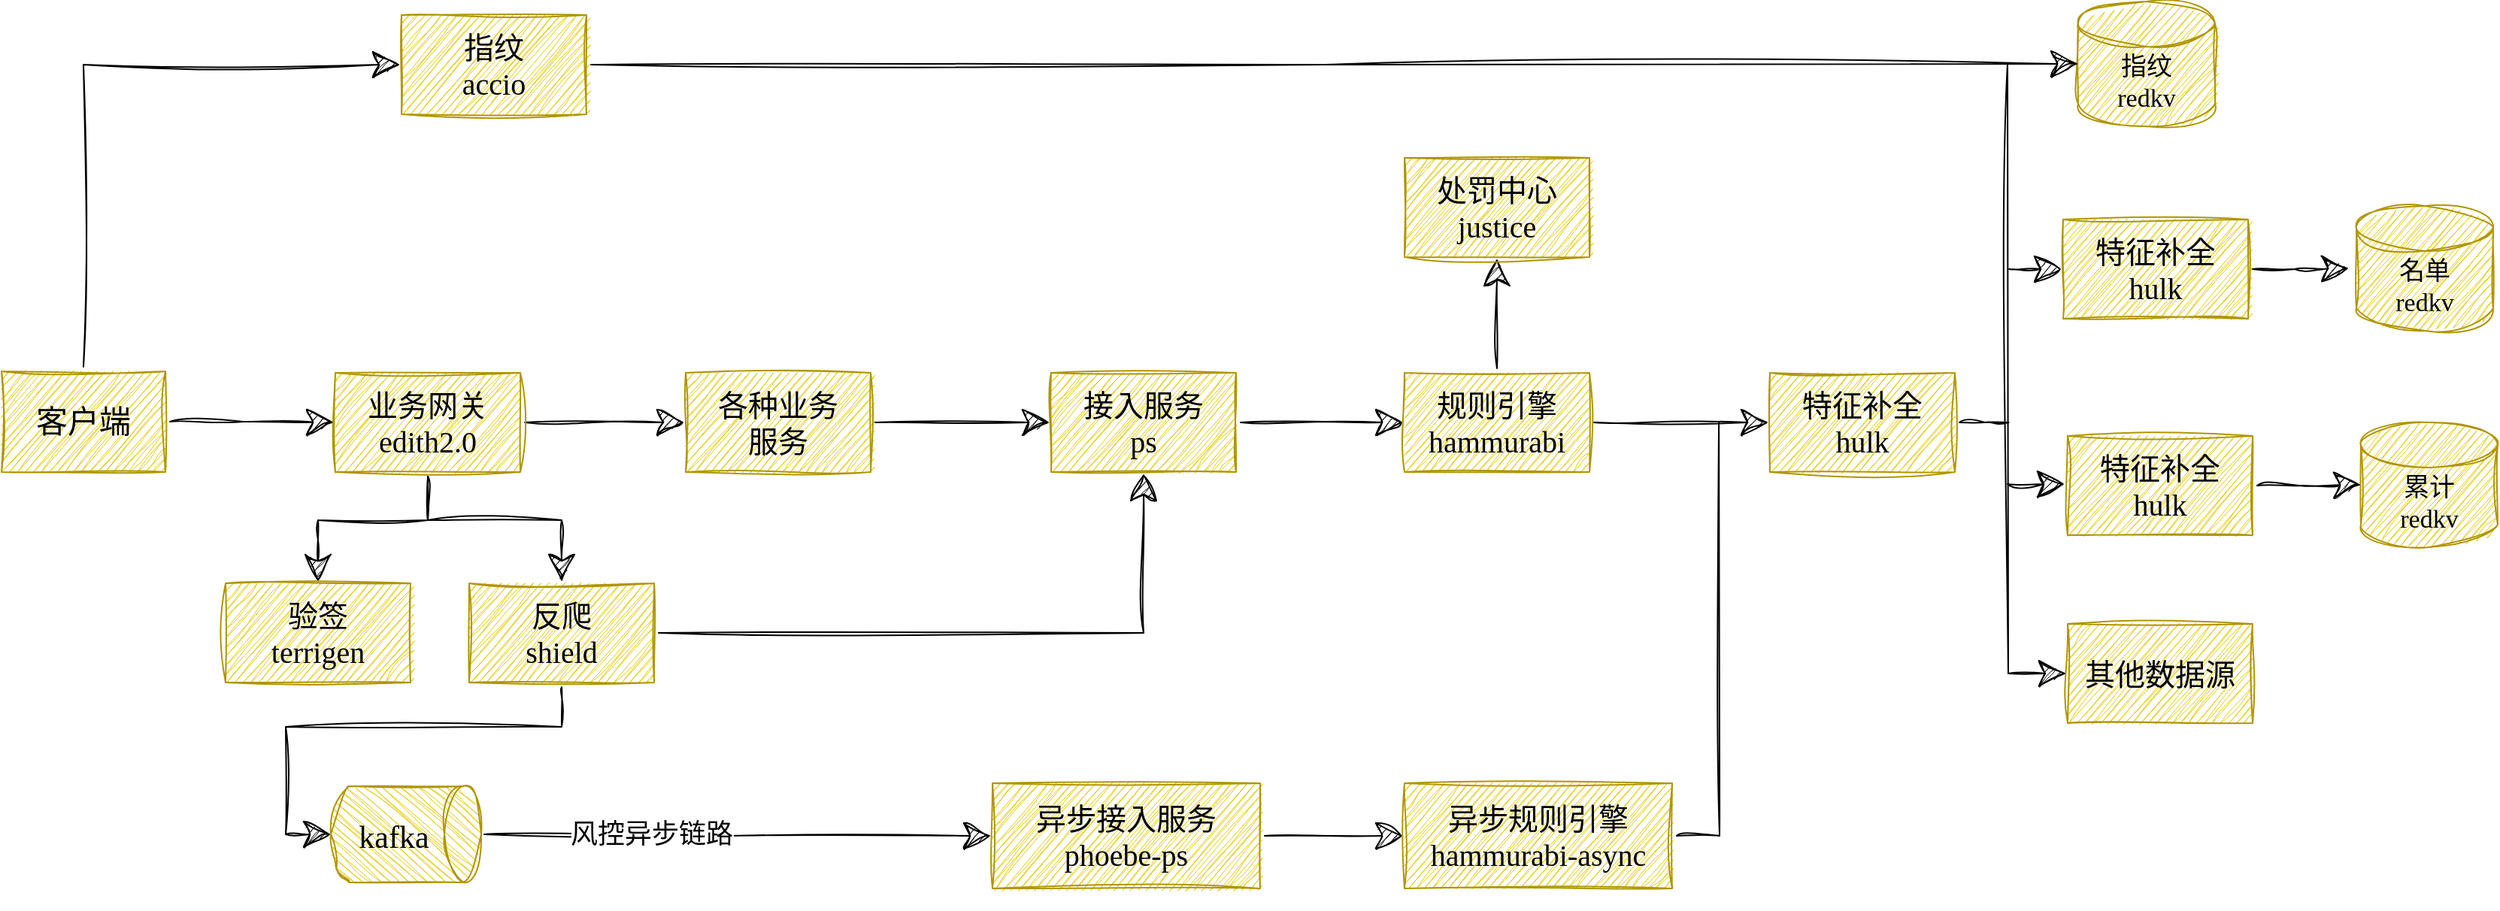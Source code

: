 <mxfile version="21.6.6" type="github">
  <diagram name="第 1 页" id="W2xa-_hKXDuzA-UX46-l">
    <mxGraphModel dx="2628" dy="1732" grid="0" gridSize="10" guides="1" tooltips="1" connect="1" arrows="1" fold="1" page="0" pageScale="1" pageWidth="1169" pageHeight="827" math="0" shadow="0">
      <root>
        <mxCell id="0" />
        <mxCell id="1" parent="0" />
        <mxCell id="Hn5DWS8g3T5PucIkjDgh-8" style="edgeStyle=orthogonalEdgeStyle;rounded=0;orthogonalLoop=1;jettySize=auto;html=1;entryX=0;entryY=0.5;entryDx=0;entryDy=0;sketch=1;curveFitting=1;jiggle=2;endSize=16;targetPerimeterSpacing=3;sourcePerimeterSpacing=2;startSize=6;" edge="1" parent="1" source="Hn5DWS8g3T5PucIkjDgh-1" target="Hn5DWS8g3T5PucIkjDgh-2">
          <mxGeometry relative="1" as="geometry" />
        </mxCell>
        <mxCell id="Hn5DWS8g3T5PucIkjDgh-40" style="edgeStyle=orthogonalEdgeStyle;rounded=0;orthogonalLoop=1;jettySize=auto;html=1;entryX=0;entryY=0.5;entryDx=0;entryDy=0;sketch=1;curveFitting=1;jiggle=2;endSize=16;targetPerimeterSpacing=5;sourcePerimeterSpacing=2;" edge="1" parent="1" source="Hn5DWS8g3T5PucIkjDgh-1" target="Hn5DWS8g3T5PucIkjDgh-39">
          <mxGeometry relative="1" as="geometry">
            <Array as="points">
              <mxPoint x="123" y="84" />
            </Array>
          </mxGeometry>
        </mxCell>
        <mxCell id="Hn5DWS8g3T5PucIkjDgh-1" value="&lt;font style=&quot;font-size: 21px;&quot; face=&quot;Comic Sans MS&quot;&gt;客户端&lt;/font&gt;" style="rounded=0;whiteSpace=wrap;html=1;sketch=1;curveFitting=1;jiggle=2;strokeWidth=1;perimeterSpacing=1;fillColor=#e3c800;fontColor=#000000;strokeColor=#B09500;" vertex="1" parent="1">
          <mxGeometry x="68" y="288" width="109" height="67" as="geometry" />
        </mxCell>
        <mxCell id="Hn5DWS8g3T5PucIkjDgh-9" style="edgeStyle=orthogonalEdgeStyle;rounded=0;orthogonalLoop=1;jettySize=auto;html=1;entryX=0;entryY=0.5;entryDx=0;entryDy=0;endSize=16;targetPerimeterSpacing=3;sketch=1;curveFitting=1;jiggle=2;sourcePerimeterSpacing=2;" edge="1" parent="1" source="Hn5DWS8g3T5PucIkjDgh-2" target="Hn5DWS8g3T5PucIkjDgh-3">
          <mxGeometry relative="1" as="geometry" />
        </mxCell>
        <mxCell id="Hn5DWS8g3T5PucIkjDgh-17" style="edgeStyle=orthogonalEdgeStyle;rounded=0;orthogonalLoop=1;jettySize=auto;html=1;entryX=0.5;entryY=0;entryDx=0;entryDy=0;sketch=1;curveFitting=1;jiggle=2;targetPerimeterSpacing=5;endSize=16;sourcePerimeterSpacing=2;" edge="1" parent="1" source="Hn5DWS8g3T5PucIkjDgh-2" target="Hn5DWS8g3T5PucIkjDgh-15">
          <mxGeometry relative="1" as="geometry" />
        </mxCell>
        <mxCell id="Hn5DWS8g3T5PucIkjDgh-19" style="edgeStyle=orthogonalEdgeStyle;rounded=0;orthogonalLoop=1;jettySize=auto;html=1;sketch=1;curveFitting=1;jiggle=2;endSize=16;targetPerimeterSpacing=0;sourcePerimeterSpacing=2;startSize=6;" edge="1" parent="1" source="Hn5DWS8g3T5PucIkjDgh-2" target="Hn5DWS8g3T5PucIkjDgh-16">
          <mxGeometry relative="1" as="geometry" />
        </mxCell>
        <mxCell id="Hn5DWS8g3T5PucIkjDgh-2" value="&lt;font style=&quot;font-size: 20px;&quot; face=&quot;Comic Sans MS&quot;&gt;&lt;span style=&quot;&quot;&gt;业务网关&lt;br&gt;edith2.0&lt;br&gt;&lt;/span&gt;&lt;/font&gt;" style="rounded=0;whiteSpace=wrap;html=1;sketch=1;curveFitting=1;jiggle=2;strokeWidth=1;perimeterSpacing=1;fillColor=#e3c800;fontColor=#000000;strokeColor=#B09500;" vertex="1" parent="1">
          <mxGeometry x="290" y="289" width="123" height="66" as="geometry" />
        </mxCell>
        <mxCell id="Hn5DWS8g3T5PucIkjDgh-11" style="edgeStyle=orthogonalEdgeStyle;rounded=0;orthogonalLoop=1;jettySize=auto;html=1;entryX=0;entryY=0.5;entryDx=0;entryDy=0;endSize=16;targetPerimeterSpacing=5;sourcePerimeterSpacing=2;sketch=1;curveFitting=1;jiggle=2;" edge="1" parent="1" source="Hn5DWS8g3T5PucIkjDgh-3" target="Hn5DWS8g3T5PucIkjDgh-4">
          <mxGeometry relative="1" as="geometry" />
        </mxCell>
        <mxCell id="Hn5DWS8g3T5PucIkjDgh-3" value="&lt;font style=&quot;font-size: 20px;&quot; face=&quot;Comic Sans MS&quot;&gt;&lt;span style=&quot;&quot;&gt;各种业务&lt;br&gt;服务&lt;br&gt;&lt;/span&gt;&lt;/font&gt;" style="rounded=0;whiteSpace=wrap;html=1;sketch=1;curveFitting=1;jiggle=2;strokeWidth=1;perimeterSpacing=1;fillColor=#e3c800;fontColor=#000000;strokeColor=#B09500;" vertex="1" parent="1">
          <mxGeometry x="523" y="289" width="123" height="66" as="geometry" />
        </mxCell>
        <mxCell id="Hn5DWS8g3T5PucIkjDgh-12" style="edgeStyle=orthogonalEdgeStyle;rounded=0;orthogonalLoop=1;jettySize=auto;html=1;entryX=0;entryY=0.5;entryDx=0;entryDy=0;sketch=1;curveFitting=1;jiggle=2;endSize=16;targetPerimeterSpacing=5;sourcePerimeterSpacing=2;" edge="1" parent="1" source="Hn5DWS8g3T5PucIkjDgh-4" target="Hn5DWS8g3T5PucIkjDgh-5">
          <mxGeometry relative="1" as="geometry" />
        </mxCell>
        <mxCell id="Hn5DWS8g3T5PucIkjDgh-4" value="&lt;font style=&quot;font-size: 20px;&quot; face=&quot;Comic Sans MS&quot;&gt;&lt;span style=&quot;&quot;&gt;接入服务&lt;br&gt;ps&lt;br&gt;&lt;/span&gt;&lt;/font&gt;" style="rounded=0;whiteSpace=wrap;html=1;sketch=1;curveFitting=1;jiggle=2;strokeWidth=1;perimeterSpacing=1;fillColor=#e3c800;fontColor=#000000;strokeColor=#B09500;" vertex="1" parent="1">
          <mxGeometry x="766" y="289" width="123" height="66" as="geometry" />
        </mxCell>
        <mxCell id="Hn5DWS8g3T5PucIkjDgh-13" style="edgeStyle=orthogonalEdgeStyle;rounded=0;orthogonalLoop=1;jettySize=auto;html=1;entryX=0;entryY=0.5;entryDx=0;entryDy=0;sketch=1;curveFitting=1;jiggle=2;targetPerimeterSpacing=5;endSize=16;sourcePerimeterSpacing=2;" edge="1" parent="1" source="Hn5DWS8g3T5PucIkjDgh-5" target="Hn5DWS8g3T5PucIkjDgh-7">
          <mxGeometry relative="1" as="geometry" />
        </mxCell>
        <mxCell id="Hn5DWS8g3T5PucIkjDgh-14" style="edgeStyle=orthogonalEdgeStyle;rounded=0;orthogonalLoop=1;jettySize=auto;html=1;entryX=0.5;entryY=1;entryDx=0;entryDy=0;targetPerimeterSpacing=2;endSize=16;sourcePerimeterSpacing=2;sketch=1;curveFitting=1;jiggle=2;" edge="1" parent="1" source="Hn5DWS8g3T5PucIkjDgh-5" target="Hn5DWS8g3T5PucIkjDgh-6">
          <mxGeometry relative="1" as="geometry" />
        </mxCell>
        <mxCell id="Hn5DWS8g3T5PucIkjDgh-5" value="&lt;font style=&quot;font-size: 20px;&quot; face=&quot;Comic Sans MS&quot;&gt;&lt;span style=&quot;&quot;&gt;规则引擎&lt;br&gt;hammurabi&lt;br&gt;&lt;/span&gt;&lt;/font&gt;" style="rounded=0;whiteSpace=wrap;html=1;sketch=1;curveFitting=1;jiggle=2;strokeWidth=1;perimeterSpacing=1;fillColor=#e3c800;fontColor=#000000;strokeColor=#B09500;" vertex="1" parent="1">
          <mxGeometry x="1001" y="289" width="123" height="66" as="geometry" />
        </mxCell>
        <mxCell id="Hn5DWS8g3T5PucIkjDgh-6" value="&lt;font style=&quot;font-size: 20px;&quot; face=&quot;Comic Sans MS&quot;&gt;&lt;span style=&quot;&quot;&gt;处罚中心&lt;br&gt;justice&lt;br&gt;&lt;/span&gt;&lt;/font&gt;" style="rounded=0;whiteSpace=wrap;html=1;sketch=1;curveFitting=1;jiggle=2;strokeWidth=1;perimeterSpacing=1;fillColor=#e3c800;fontColor=#000000;strokeColor=#B09500;" vertex="1" parent="1">
          <mxGeometry x="1001" y="146" width="123" height="66" as="geometry" />
        </mxCell>
        <mxCell id="Hn5DWS8g3T5PucIkjDgh-45" style="edgeStyle=orthogonalEdgeStyle;rounded=0;orthogonalLoop=1;jettySize=auto;html=1;endArrow=none;endFill=0;sketch=1;curveFitting=1;jiggle=2;targetPerimeterSpacing=2;endSize=12;sourcePerimeterSpacing=2;" edge="1" parent="1" source="Hn5DWS8g3T5PucIkjDgh-7">
          <mxGeometry relative="1" as="geometry">
            <mxPoint x="1402.75" y="322.0" as="targetPoint" />
          </mxGeometry>
        </mxCell>
        <mxCell id="Hn5DWS8g3T5PucIkjDgh-7" value="&lt;font style=&quot;font-size: 20px;&quot; face=&quot;Comic Sans MS&quot;&gt;&lt;span style=&quot;&quot;&gt;特征补全&lt;br&gt;hulk&lt;br&gt;&lt;/span&gt;&lt;/font&gt;" style="rounded=0;whiteSpace=wrap;html=1;sketch=1;curveFitting=1;jiggle=2;strokeWidth=1;perimeterSpacing=1;fillColor=#e3c800;fontColor=#000000;strokeColor=#B09500;" vertex="1" parent="1">
          <mxGeometry x="1244" y="289" width="123" height="66" as="geometry" />
        </mxCell>
        <mxCell id="Hn5DWS8g3T5PucIkjDgh-15" value="&lt;font style=&quot;font-size: 20px;&quot; face=&quot;Comic Sans MS&quot;&gt;&lt;span style=&quot;&quot;&gt;验签&lt;br&gt;terrigen&lt;br&gt;&lt;/span&gt;&lt;/font&gt;" style="rounded=0;whiteSpace=wrap;html=1;sketch=1;curveFitting=1;jiggle=2;strokeWidth=1;perimeterSpacing=1;fillColor=#e3c800;fontColor=#000000;strokeColor=#B09500;" vertex="1" parent="1">
          <mxGeometry x="217" y="429" width="123" height="66" as="geometry" />
        </mxCell>
        <mxCell id="Hn5DWS8g3T5PucIkjDgh-20" style="edgeStyle=orthogonalEdgeStyle;rounded=0;orthogonalLoop=1;jettySize=auto;html=1;entryX=0.5;entryY=1;entryDx=0;entryDy=0;sketch=1;curveFitting=1;jiggle=2;targetPerimeterSpacing=5;endSize=16;sourcePerimeterSpacing=2;" edge="1" parent="1" source="Hn5DWS8g3T5PucIkjDgh-16" target="Hn5DWS8g3T5PucIkjDgh-4">
          <mxGeometry relative="1" as="geometry" />
        </mxCell>
        <mxCell id="Hn5DWS8g3T5PucIkjDgh-25" style="edgeStyle=orthogonalEdgeStyle;rounded=0;orthogonalLoop=1;jettySize=auto;html=1;entryX=0.5;entryY=1;entryDx=0;entryDy=0;entryPerimeter=0;sketch=1;curveFitting=1;jiggle=2;endSize=16;targetPerimeterSpacing=5;sourcePerimeterSpacing=2;" edge="1" parent="1" source="Hn5DWS8g3T5PucIkjDgh-16" target="Hn5DWS8g3T5PucIkjDgh-21">
          <mxGeometry relative="1" as="geometry" />
        </mxCell>
        <mxCell id="Hn5DWS8g3T5PucIkjDgh-16" value="&lt;font style=&quot;font-size: 20px;&quot; face=&quot;Comic Sans MS&quot;&gt;&lt;span style=&quot;&quot;&gt;反爬&lt;br&gt;shield&lt;br&gt;&lt;/span&gt;&lt;/font&gt;" style="rounded=0;whiteSpace=wrap;html=1;sketch=1;curveFitting=1;jiggle=2;strokeWidth=1;perimeterSpacing=1;fillColor=#e3c800;fontColor=#000000;strokeColor=#B09500;" vertex="1" parent="1">
          <mxGeometry x="379" y="429" width="123" height="66" as="geometry" />
        </mxCell>
        <mxCell id="Hn5DWS8g3T5PucIkjDgh-23" value="" style="group" vertex="1" connectable="0" parent="1">
          <mxGeometry x="307" y="568" width="80" height="78" as="geometry" />
        </mxCell>
        <mxCell id="Hn5DWS8g3T5PucIkjDgh-21" value="" style="shape=cylinder3;whiteSpace=wrap;html=1;boundedLbl=1;backgroundOutline=1;size=12.2;rotation=90;sketch=1;curveFitting=1;jiggle=2;fillColor=#e3c800;fontColor=#000000;strokeColor=#B09500;" vertex="1" parent="Hn5DWS8g3T5PucIkjDgh-23">
          <mxGeometry x="-2" y="-22" width="64" height="100" as="geometry" />
        </mxCell>
        <mxCell id="Hn5DWS8g3T5PucIkjDgh-22" value="&lt;font style=&quot;font-size: 21px;&quot; face=&quot;Comic Sans MS&quot;&gt;kafka&lt;/font&gt;" style="text;html=1;strokeColor=none;fillColor=none;align=center;verticalAlign=middle;whiteSpace=wrap;rounded=0;" vertex="1" parent="Hn5DWS8g3T5PucIkjDgh-23">
          <mxGeometry x="-8" y="15" width="60" height="30" as="geometry" />
        </mxCell>
        <mxCell id="Hn5DWS8g3T5PucIkjDgh-30" style="edgeStyle=orthogonalEdgeStyle;rounded=0;orthogonalLoop=1;jettySize=auto;html=1;entryX=0;entryY=0.5;entryDx=0;entryDy=0;sketch=1;curveFitting=1;jiggle=2;endSize=16;targetPerimeterSpacing=5;sourcePerimeterSpacing=2;" edge="1" parent="1" source="Hn5DWS8g3T5PucIkjDgh-26" target="Hn5DWS8g3T5PucIkjDgh-27">
          <mxGeometry relative="1" as="geometry" />
        </mxCell>
        <mxCell id="Hn5DWS8g3T5PucIkjDgh-26" value="&lt;font style=&quot;font-size: 20px;&quot; face=&quot;Comic Sans MS&quot;&gt;&lt;span style=&quot;&quot;&gt;异步接入服务&lt;br&gt;phoebe-ps&lt;br&gt;&lt;/span&gt;&lt;/font&gt;" style="rounded=0;whiteSpace=wrap;html=1;sketch=1;curveFitting=1;jiggle=2;strokeWidth=1;perimeterSpacing=1;fillColor=#e3c800;fontColor=#000000;strokeColor=#B09500;" vertex="1" parent="1">
          <mxGeometry x="727" y="562" width="178" height="70" as="geometry" />
        </mxCell>
        <mxCell id="Hn5DWS8g3T5PucIkjDgh-29" style="edgeStyle=orthogonalEdgeStyle;rounded=0;orthogonalLoop=1;jettySize=auto;html=1;endArrow=none;endFill=0;sketch=1;curveFitting=1;jiggle=2;endSize=10;targetPerimeterSpacing=5;sourcePerimeterSpacing=2;" edge="1" parent="1" source="Hn5DWS8g3T5PucIkjDgh-27">
          <mxGeometry relative="1" as="geometry">
            <mxPoint x="1210.043" y="322.217" as="targetPoint" />
          </mxGeometry>
        </mxCell>
        <mxCell id="Hn5DWS8g3T5PucIkjDgh-27" value="&lt;font style=&quot;font-size: 20px;&quot; face=&quot;Comic Sans MS&quot;&gt;&lt;span style=&quot;&quot;&gt;异步规则引擎&lt;br&gt;hammurabi-async&lt;br&gt;&lt;/span&gt;&lt;/font&gt;" style="rounded=0;whiteSpace=wrap;html=1;sketch=1;curveFitting=1;jiggle=2;strokeWidth=1;perimeterSpacing=1;fillColor=#e3c800;fontColor=#000000;strokeColor=#B09500;" vertex="1" parent="1">
          <mxGeometry x="1001" y="562" width="178" height="70" as="geometry" />
        </mxCell>
        <mxCell id="Hn5DWS8g3T5PucIkjDgh-31" style="edgeStyle=orthogonalEdgeStyle;rounded=0;orthogonalLoop=1;jettySize=auto;html=1;entryX=0;entryY=0.5;entryDx=0;entryDy=0;sketch=1;curveFitting=1;jiggle=2;endSize=16;targetPerimeterSpacing=5;sourcePerimeterSpacing=2;" edge="1" parent="1" source="Hn5DWS8g3T5PucIkjDgh-21" target="Hn5DWS8g3T5PucIkjDgh-26">
          <mxGeometry relative="1" as="geometry" />
        </mxCell>
        <mxCell id="Hn5DWS8g3T5PucIkjDgh-32" value="&lt;font face=&quot;Comic Sans MS&quot; style=&quot;font-size: 18px;&quot;&gt;风控异步链路&lt;/font&gt;" style="edgeLabel;html=1;align=center;verticalAlign=middle;resizable=0;points=[];" vertex="1" connectable="0" parent="Hn5DWS8g3T5PucIkjDgh-31">
          <mxGeometry x="-0.343" relative="1" as="geometry">
            <mxPoint as="offset" />
          </mxGeometry>
        </mxCell>
        <mxCell id="Hn5DWS8g3T5PucIkjDgh-33" value="&lt;font style=&quot;font-size: 17px;&quot; face=&quot;Comic Sans MS&quot;&gt;指纹&lt;br&gt;redkv&lt;br&gt;&lt;/font&gt;" style="shape=cylinder3;whiteSpace=wrap;html=1;boundedLbl=1;backgroundOutline=1;size=15;fillColor=#e3c800;fontColor=#000000;strokeColor=#B09500;sketch=1;curveFitting=1;jiggle=2;" vertex="1" parent="1">
          <mxGeometry x="1449" y="42" width="91" height="83" as="geometry" />
        </mxCell>
        <mxCell id="Hn5DWS8g3T5PucIkjDgh-34" value="&lt;font style=&quot;font-size: 17px;&quot; face=&quot;Comic Sans MS&quot;&gt;名单&lt;br&gt;redkv&lt;br&gt;&lt;/font&gt;" style="shape=cylinder3;whiteSpace=wrap;html=1;boundedLbl=1;backgroundOutline=1;size=15;fillColor=#e3c800;fontColor=#000000;strokeColor=#B09500;sketch=1;curveFitting=1;jiggle=2;" vertex="1" parent="1">
          <mxGeometry x="1634" y="178" width="91" height="83" as="geometry" />
        </mxCell>
        <mxCell id="Hn5DWS8g3T5PucIkjDgh-35" value="&lt;font style=&quot;font-size: 17px;&quot; face=&quot;Comic Sans MS&quot;&gt;累计&lt;br&gt;redkv&lt;br&gt;&lt;/font&gt;" style="shape=cylinder3;whiteSpace=wrap;html=1;boundedLbl=1;backgroundOutline=1;size=15;fillColor=#e3c800;fontColor=#000000;strokeColor=#B09500;sketch=1;curveFitting=1;jiggle=2;" vertex="1" parent="1">
          <mxGeometry x="1637" y="322" width="91" height="83" as="geometry" />
        </mxCell>
        <mxCell id="Hn5DWS8g3T5PucIkjDgh-48" style="edgeStyle=orthogonalEdgeStyle;rounded=0;orthogonalLoop=1;jettySize=auto;html=1;endSize=16;sketch=1;curveFitting=1;jiggle=2;targetPerimeterSpacing=5;sourcePerimeterSpacing=2;" edge="1" parent="1" source="Hn5DWS8g3T5PucIkjDgh-36" target="Hn5DWS8g3T5PucIkjDgh-34">
          <mxGeometry relative="1" as="geometry" />
        </mxCell>
        <mxCell id="Hn5DWS8g3T5PucIkjDgh-36" value="&lt;font style=&quot;font-size: 20px;&quot; face=&quot;Comic Sans MS&quot;&gt;&lt;span style=&quot;&quot;&gt;特征补全&lt;br&gt;hulk&lt;br&gt;&lt;/span&gt;&lt;/font&gt;" style="rounded=0;whiteSpace=wrap;html=1;sketch=1;curveFitting=1;jiggle=2;strokeWidth=1;perimeterSpacing=1;fillColor=#e3c800;fontColor=#000000;strokeColor=#B09500;" vertex="1" parent="1">
          <mxGeometry x="1439" y="187" width="123" height="66" as="geometry" />
        </mxCell>
        <mxCell id="Hn5DWS8g3T5PucIkjDgh-49" style="edgeStyle=orthogonalEdgeStyle;rounded=0;orthogonalLoop=1;jettySize=auto;html=1;entryX=0;entryY=0.5;entryDx=0;entryDy=0;entryPerimeter=0;sketch=1;curveFitting=1;jiggle=2;endSize=16;targetPerimeterSpacing=5;sourcePerimeterSpacing=2;" edge="1" parent="1" source="Hn5DWS8g3T5PucIkjDgh-37" target="Hn5DWS8g3T5PucIkjDgh-35">
          <mxGeometry relative="1" as="geometry" />
        </mxCell>
        <mxCell id="Hn5DWS8g3T5PucIkjDgh-37" value="&lt;font style=&quot;font-size: 20px;&quot; face=&quot;Comic Sans MS&quot;&gt;&lt;span style=&quot;&quot;&gt;特征补全&lt;br&gt;hulk&lt;br&gt;&lt;/span&gt;&lt;/font&gt;" style="rounded=0;whiteSpace=wrap;html=1;sketch=1;curveFitting=1;jiggle=2;strokeWidth=1;perimeterSpacing=1;fillColor=#e3c800;fontColor=#000000;strokeColor=#B09500;" vertex="1" parent="1">
          <mxGeometry x="1442" y="331" width="123" height="66" as="geometry" />
        </mxCell>
        <mxCell id="Hn5DWS8g3T5PucIkjDgh-38" value="&lt;font style=&quot;font-size: 20px;&quot; face=&quot;Comic Sans MS&quot;&gt;&lt;span style=&quot;&quot;&gt;其他数据源&lt;br&gt;&lt;/span&gt;&lt;/font&gt;" style="rounded=0;whiteSpace=wrap;html=1;sketch=1;curveFitting=1;jiggle=2;strokeWidth=1;perimeterSpacing=1;fillColor=#e3c800;fontColor=#000000;strokeColor=#B09500;" vertex="1" parent="1">
          <mxGeometry x="1442" y="456" width="123" height="66" as="geometry" />
        </mxCell>
        <mxCell id="Hn5DWS8g3T5PucIkjDgh-41" style="edgeStyle=orthogonalEdgeStyle;rounded=0;orthogonalLoop=1;jettySize=auto;html=1;entryX=0;entryY=0.5;entryDx=0;entryDy=0;entryPerimeter=0;sketch=1;curveFitting=1;jiggle=2;targetPerimeterSpacing=5;endSize=16;sourcePerimeterSpacing=2;" edge="1" parent="1" source="Hn5DWS8g3T5PucIkjDgh-39" target="Hn5DWS8g3T5PucIkjDgh-33">
          <mxGeometry relative="1" as="geometry" />
        </mxCell>
        <mxCell id="Hn5DWS8g3T5PucIkjDgh-39" value="&lt;font style=&quot;font-size: 20px;&quot; face=&quot;Comic Sans MS&quot;&gt;&lt;span style=&quot;&quot;&gt;指纹&lt;br&gt;accio&lt;br&gt;&lt;/span&gt;&lt;/font&gt;" style="rounded=0;whiteSpace=wrap;html=1;sketch=1;curveFitting=1;jiggle=2;strokeWidth=1;perimeterSpacing=1;fillColor=#e3c800;fontColor=#000000;strokeColor=#B09500;" vertex="1" parent="1">
          <mxGeometry x="334" y="51" width="123" height="66" as="geometry" />
        </mxCell>
        <mxCell id="Hn5DWS8g3T5PucIkjDgh-43" value="" style="endArrow=none;html=1;rounded=0;edgeStyle=orthogonalEdgeStyle;exitX=0;exitY=0.5;exitDx=0;exitDy=0;endFill=0;startArrow=classic;startFill=1;targetPerimeterSpacing=5;endSize=4;sketch=1;curveFitting=1;jiggle=2;startSize=16;sourcePerimeterSpacing=5;" edge="1" parent="1" source="Hn5DWS8g3T5PucIkjDgh-38">
          <mxGeometry width="50" height="50" relative="1" as="geometry">
            <mxPoint x="1402" y="496" as="sourcePoint" />
            <mxPoint x="1402" y="83" as="targetPoint" />
          </mxGeometry>
        </mxCell>
        <mxCell id="Hn5DWS8g3T5PucIkjDgh-46" value="" style="endArrow=classic;html=1;rounded=0;sketch=1;curveFitting=1;jiggle=2;endSize=16;targetPerimeterSpacing=5;sourcePerimeterSpacing=2;" edge="1" parent="1">
          <mxGeometry width="50" height="50" relative="1" as="geometry">
            <mxPoint x="1402" y="363" as="sourcePoint" />
            <mxPoint x="1440" y="363" as="targetPoint" />
          </mxGeometry>
        </mxCell>
        <mxCell id="Hn5DWS8g3T5PucIkjDgh-47" value="" style="endArrow=classic;html=1;rounded=0;entryX=0;entryY=0.5;entryDx=0;entryDy=0;sketch=1;curveFitting=1;jiggle=2;endSize=16;targetPerimeterSpacing=5;sourcePerimeterSpacing=2;" edge="1" parent="1" target="Hn5DWS8g3T5PucIkjDgh-36">
          <mxGeometry width="50" height="50" relative="1" as="geometry">
            <mxPoint x="1403" y="220" as="sourcePoint" />
            <mxPoint x="1436" y="218" as="targetPoint" />
          </mxGeometry>
        </mxCell>
      </root>
    </mxGraphModel>
  </diagram>
</mxfile>
